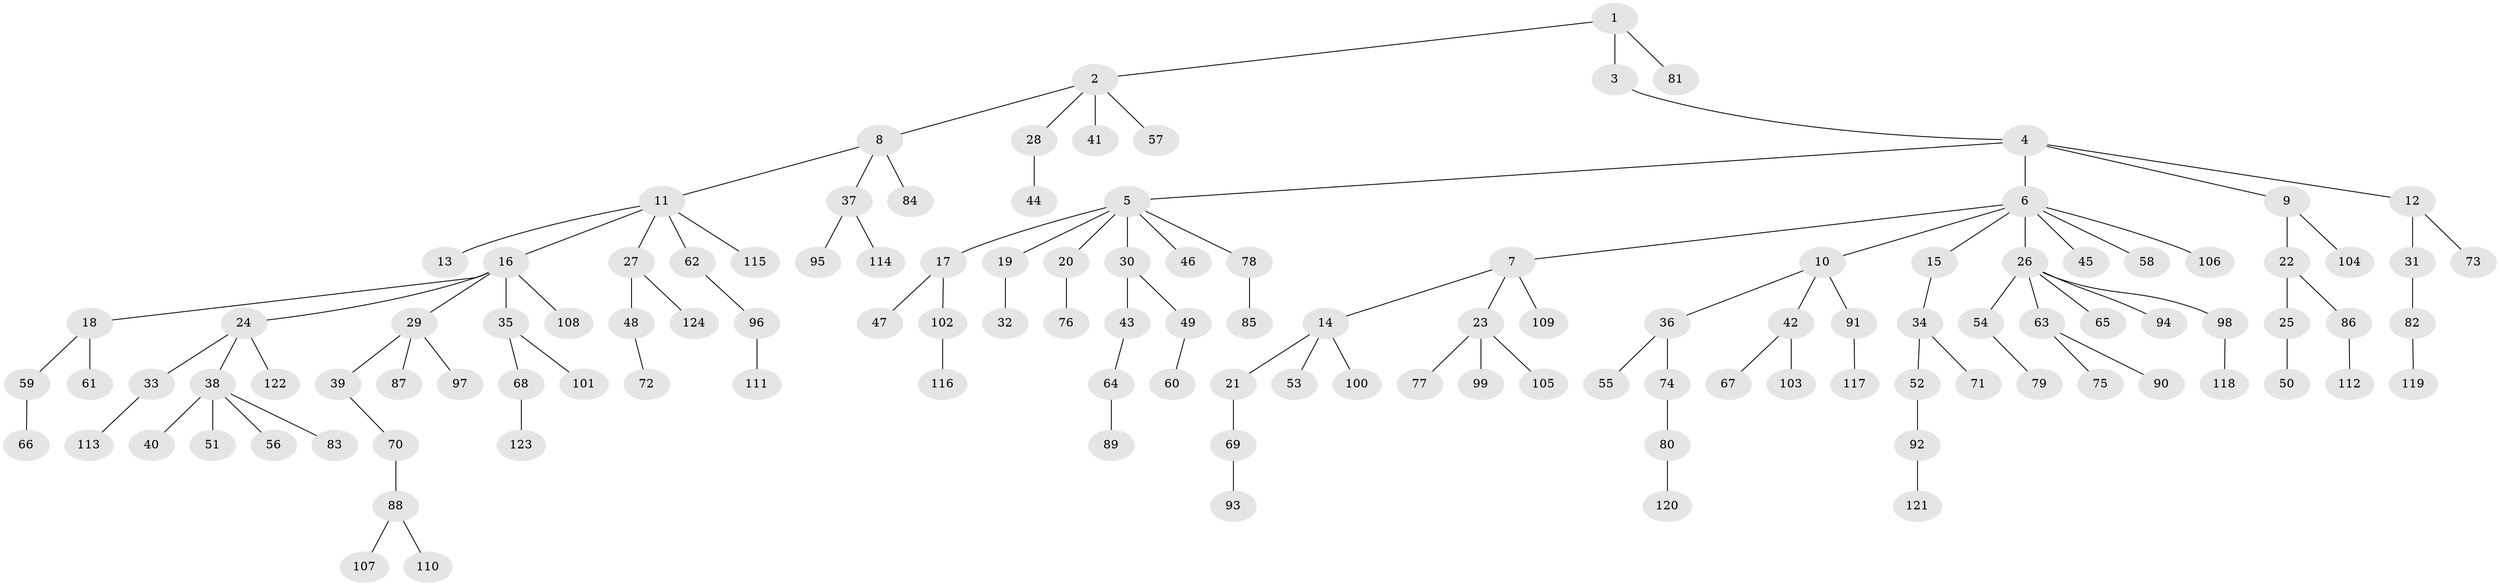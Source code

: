 // Generated by graph-tools (version 1.1) at 2025/26/03/09/25 03:26:25]
// undirected, 124 vertices, 123 edges
graph export_dot {
graph [start="1"]
  node [color=gray90,style=filled];
  1;
  2;
  3;
  4;
  5;
  6;
  7;
  8;
  9;
  10;
  11;
  12;
  13;
  14;
  15;
  16;
  17;
  18;
  19;
  20;
  21;
  22;
  23;
  24;
  25;
  26;
  27;
  28;
  29;
  30;
  31;
  32;
  33;
  34;
  35;
  36;
  37;
  38;
  39;
  40;
  41;
  42;
  43;
  44;
  45;
  46;
  47;
  48;
  49;
  50;
  51;
  52;
  53;
  54;
  55;
  56;
  57;
  58;
  59;
  60;
  61;
  62;
  63;
  64;
  65;
  66;
  67;
  68;
  69;
  70;
  71;
  72;
  73;
  74;
  75;
  76;
  77;
  78;
  79;
  80;
  81;
  82;
  83;
  84;
  85;
  86;
  87;
  88;
  89;
  90;
  91;
  92;
  93;
  94;
  95;
  96;
  97;
  98;
  99;
  100;
  101;
  102;
  103;
  104;
  105;
  106;
  107;
  108;
  109;
  110;
  111;
  112;
  113;
  114;
  115;
  116;
  117;
  118;
  119;
  120;
  121;
  122;
  123;
  124;
  1 -- 2;
  1 -- 3;
  1 -- 81;
  2 -- 8;
  2 -- 28;
  2 -- 41;
  2 -- 57;
  3 -- 4;
  4 -- 5;
  4 -- 6;
  4 -- 9;
  4 -- 12;
  5 -- 17;
  5 -- 19;
  5 -- 20;
  5 -- 30;
  5 -- 46;
  5 -- 78;
  6 -- 7;
  6 -- 10;
  6 -- 15;
  6 -- 26;
  6 -- 45;
  6 -- 58;
  6 -- 106;
  7 -- 14;
  7 -- 23;
  7 -- 109;
  8 -- 11;
  8 -- 37;
  8 -- 84;
  9 -- 22;
  9 -- 104;
  10 -- 36;
  10 -- 42;
  10 -- 91;
  11 -- 13;
  11 -- 16;
  11 -- 27;
  11 -- 62;
  11 -- 115;
  12 -- 31;
  12 -- 73;
  14 -- 21;
  14 -- 53;
  14 -- 100;
  15 -- 34;
  16 -- 18;
  16 -- 24;
  16 -- 29;
  16 -- 35;
  16 -- 108;
  17 -- 47;
  17 -- 102;
  18 -- 59;
  18 -- 61;
  19 -- 32;
  20 -- 76;
  21 -- 69;
  22 -- 25;
  22 -- 86;
  23 -- 77;
  23 -- 99;
  23 -- 105;
  24 -- 33;
  24 -- 38;
  24 -- 122;
  25 -- 50;
  26 -- 54;
  26 -- 63;
  26 -- 65;
  26 -- 94;
  26 -- 98;
  27 -- 48;
  27 -- 124;
  28 -- 44;
  29 -- 39;
  29 -- 87;
  29 -- 97;
  30 -- 43;
  30 -- 49;
  31 -- 82;
  33 -- 113;
  34 -- 52;
  34 -- 71;
  35 -- 68;
  35 -- 101;
  36 -- 55;
  36 -- 74;
  37 -- 95;
  37 -- 114;
  38 -- 40;
  38 -- 51;
  38 -- 56;
  38 -- 83;
  39 -- 70;
  42 -- 67;
  42 -- 103;
  43 -- 64;
  48 -- 72;
  49 -- 60;
  52 -- 92;
  54 -- 79;
  59 -- 66;
  62 -- 96;
  63 -- 75;
  63 -- 90;
  64 -- 89;
  68 -- 123;
  69 -- 93;
  70 -- 88;
  74 -- 80;
  78 -- 85;
  80 -- 120;
  82 -- 119;
  86 -- 112;
  88 -- 107;
  88 -- 110;
  91 -- 117;
  92 -- 121;
  96 -- 111;
  98 -- 118;
  102 -- 116;
}
